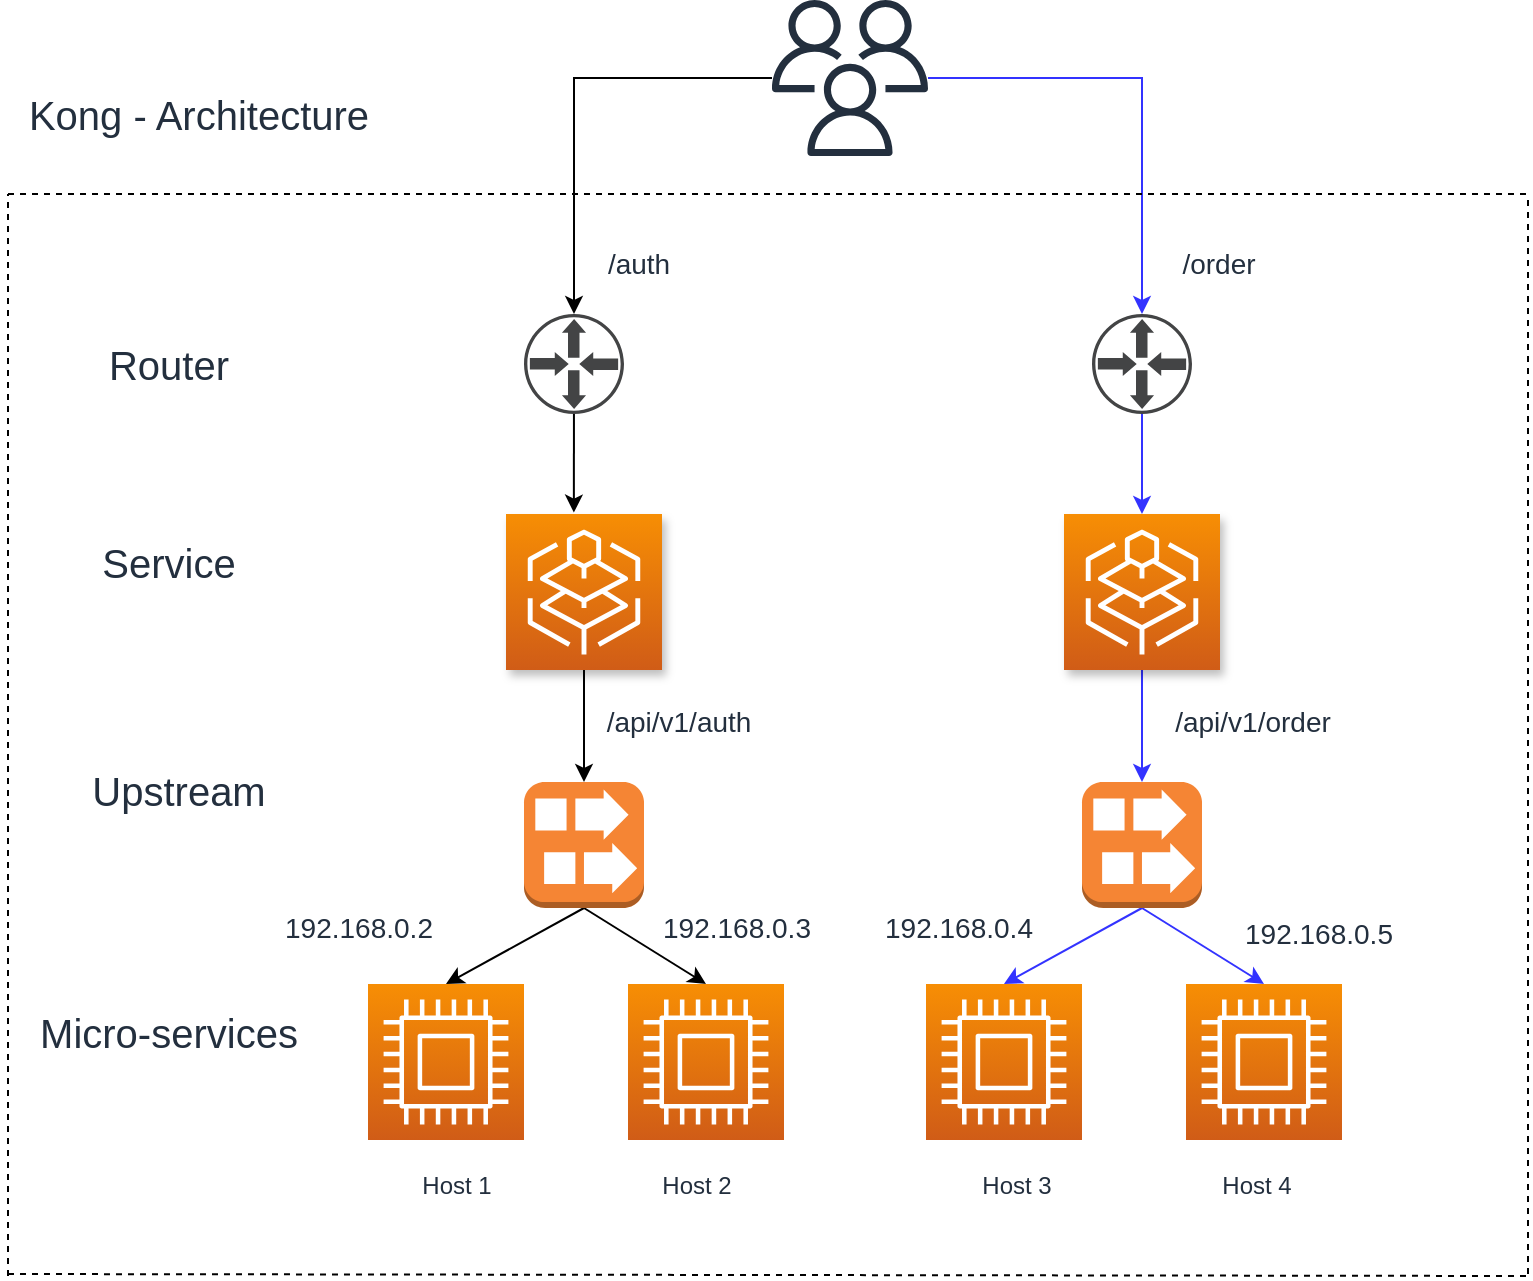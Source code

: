 <mxfile version="14.2.7" type="device"><diagram id="Ht1M8jgEwFfnCIfOTk4-" name="Page-1"><mxGraphModel dx="1046" dy="604" grid="1" gridSize="10" guides="1" tooltips="1" connect="1" arrows="1" fold="1" page="1" pageScale="1" pageWidth="1169" pageHeight="827" math="0" shadow="0"><root><mxCell id="0"/><mxCell id="1" parent="0"/><mxCell id="B0oDQeTkXaHU9CqntieP-1" style="edgeStyle=orthogonalEdgeStyle;rounded=0;orthogonalLoop=1;jettySize=auto;html=1;exitX=0.25;exitY=0;exitDx=0;exitDy=0;" edge="1" parent="1" source="-QjtrjUzRDEMRZ5MF8oH-9"><mxGeometry relative="1" as="geometry"><mxPoint x="204.5" y="306.5" as="targetPoint"/></mxGeometry></mxCell><mxCell id="B0oDQeTkXaHU9CqntieP-7" value="" style="points=[[0,0,0],[0.25,0,0],[0.5,0,0],[0.75,0,0],[1,0,0],[0,1,0],[0.25,1,0],[0.5,1,0],[0.75,1,0],[1,1,0],[0,0.25,0],[0,0.5,0],[0,0.75,0],[1,0.25,0],[1,0.5,0],[1,0.75,0]];outlineConnect=0;fontColor=#232F3E;gradientColor=#F78E04;gradientDirection=north;fillColor=#D05C17;strokeColor=#ffffff;dashed=0;verticalLabelPosition=bottom;verticalAlign=top;align=center;html=1;fontSize=12;fontStyle=0;aspect=fixed;shape=mxgraph.aws4.resourceIcon;resIcon=mxgraph.aws4.compute;" vertex="1" parent="1"><mxGeometry x="539" y="535" width="78" height="78" as="geometry"/></mxCell><mxCell id="B0oDQeTkXaHU9CqntieP-27" style="edgeStyle=orthogonalEdgeStyle;rounded=0;orthogonalLoop=1;jettySize=auto;html=1;fontFamily=Helvetica;fontSize=15;fontColor=#232F3E;" edge="1" parent="1" source="B0oDQeTkXaHU9CqntieP-8" target="B0oDQeTkXaHU9CqntieP-13"><mxGeometry relative="1" as="geometry"/></mxCell><mxCell id="B0oDQeTkXaHU9CqntieP-28" style="edgeStyle=orthogonalEdgeStyle;rounded=0;orthogonalLoop=1;jettySize=auto;html=1;fontFamily=Helvetica;fontSize=15;fontColor=#232F3E;strokeColor=#3333FF;" edge="1" parent="1" source="B0oDQeTkXaHU9CqntieP-8" target="B0oDQeTkXaHU9CqntieP-14"><mxGeometry relative="1" as="geometry"/></mxCell><mxCell id="B0oDQeTkXaHU9CqntieP-8" value="" style="outlineConnect=0;fontColor=#232F3E;gradientColor=none;fillColor=#232F3E;strokeColor=none;dashed=0;verticalLabelPosition=bottom;verticalAlign=top;align=center;html=1;fontSize=12;fontStyle=0;aspect=fixed;pointerEvents=1;shape=mxgraph.aws4.users;" vertex="1" parent="1"><mxGeometry x="462" y="43" width="78" height="78" as="geometry"/></mxCell><mxCell id="B0oDQeTkXaHU9CqntieP-12" value="Host 3" style="text;html=1;resizable=0;autosize=1;align=center;verticalAlign=middle;points=[];fillColor=none;strokeColor=none;rounded=0;dashed=0;fontFamily=Helvetica;fontColor=#232F3E;" vertex="1" parent="1"><mxGeometry x="559" y="625.5" width="50" height="20" as="geometry"/></mxCell><mxCell id="B0oDQeTkXaHU9CqntieP-53" style="edgeStyle=none;rounded=0;orthogonalLoop=1;jettySize=auto;html=1;entryX=0.435;entryY=-0.009;entryDx=0;entryDy=0;entryPerimeter=0;fontFamily=Helvetica;fontSize=15;fontColor=#232F3E;" edge="1" parent="1" source="B0oDQeTkXaHU9CqntieP-13" target="B0oDQeTkXaHU9CqntieP-50"><mxGeometry relative="1" as="geometry"/></mxCell><mxCell id="B0oDQeTkXaHU9CqntieP-13" value="" style="pointerEvents=1;shadow=0;dashed=0;html=1;strokeColor=none;fillColor=#434445;aspect=fixed;labelPosition=center;verticalLabelPosition=bottom;verticalAlign=top;align=center;outlineConnect=0;shape=mxgraph.vvd.physical_upstream_router;fontFamily=Helvetica;fontColor=#232F3E;" vertex="1" parent="1"><mxGeometry x="338" y="200" width="50" height="50" as="geometry"/></mxCell><mxCell id="B0oDQeTkXaHU9CqntieP-34" value="" style="edgeStyle=none;rounded=0;orthogonalLoop=1;jettySize=auto;html=1;strokeColor=#3333FF;fontFamily=Helvetica;fontSize=15;fontColor=#232F3E;" edge="1" parent="1" source="B0oDQeTkXaHU9CqntieP-14" target="B0oDQeTkXaHU9CqntieP-22"><mxGeometry relative="1" as="geometry"/></mxCell><mxCell id="B0oDQeTkXaHU9CqntieP-14" value="" style="pointerEvents=1;shadow=0;dashed=0;html=1;strokeColor=none;fillColor=#434445;aspect=fixed;labelPosition=center;verticalLabelPosition=bottom;verticalAlign=top;align=center;outlineConnect=0;shape=mxgraph.vvd.physical_upstream_router;fontFamily=Helvetica;fontColor=#232F3E;" vertex="1" parent="1"><mxGeometry x="622" y="200" width="50" height="50" as="geometry"/></mxCell><mxCell id="B0oDQeTkXaHU9CqntieP-15" value="" style="points=[[0,0,0],[0.25,0,0],[0.5,0,0],[0.75,0,0],[1,0,0],[0,1,0],[0.25,1,0],[0.5,1,0],[0.75,1,0],[1,1,0],[0,0.25,0],[0,0.5,0],[0,0.75,0],[1,0.25,0],[1,0.5,0],[1,0.75,0]];outlineConnect=0;fontColor=#232F3E;gradientColor=#F78E04;gradientDirection=north;fillColor=#D05C17;strokeColor=#ffffff;dashed=0;verticalLabelPosition=bottom;verticalAlign=top;align=center;html=1;fontSize=12;fontStyle=0;aspect=fixed;shape=mxgraph.aws4.resourceIcon;resIcon=mxgraph.aws4.compute;" vertex="1" parent="1"><mxGeometry x="669" y="535" width="78" height="78" as="geometry"/></mxCell><mxCell id="B0oDQeTkXaHU9CqntieP-16" value="Host 4" style="text;html=1;resizable=0;autosize=1;align=center;verticalAlign=middle;points=[];fillColor=none;strokeColor=none;rounded=0;dashed=0;fontFamily=Helvetica;fontColor=#232F3E;" vertex="1" parent="1"><mxGeometry x="679" y="625.5" width="50" height="20" as="geometry"/></mxCell><mxCell id="B0oDQeTkXaHU9CqntieP-30" style="edgeStyle=none;rounded=0;orthogonalLoop=1;jettySize=auto;html=1;exitX=0.5;exitY=1;exitDx=0;exitDy=0;exitPerimeter=0;entryX=0.5;entryY=0;entryDx=0;entryDy=0;entryPerimeter=0;strokeColor=#3333FF;fontFamily=Helvetica;fontSize=15;fontColor=#232F3E;" edge="1" parent="1" source="B0oDQeTkXaHU9CqntieP-18" target="B0oDQeTkXaHU9CqntieP-7"><mxGeometry relative="1" as="geometry"/></mxCell><mxCell id="B0oDQeTkXaHU9CqntieP-32" style="edgeStyle=none;rounded=0;orthogonalLoop=1;jettySize=auto;html=1;exitX=0.5;exitY=1;exitDx=0;exitDy=0;exitPerimeter=0;entryX=0.5;entryY=0;entryDx=0;entryDy=0;entryPerimeter=0;strokeColor=#3333FF;fontFamily=Helvetica;fontSize=15;fontColor=#232F3E;" edge="1" parent="1" source="B0oDQeTkXaHU9CqntieP-18" target="B0oDQeTkXaHU9CqntieP-15"><mxGeometry relative="1" as="geometry"/></mxCell><mxCell id="B0oDQeTkXaHU9CqntieP-18" value="" style="outlineConnect=0;dashed=0;verticalLabelPosition=bottom;verticalAlign=top;align=center;html=1;shape=mxgraph.aws3.kinesis_streams;fillColor=#F58534;gradientColor=none;strokeColor=#ffffff;fontFamily=Helvetica;fontColor=#232F3E;" vertex="1" parent="1"><mxGeometry x="617" y="434" width="60" height="63" as="geometry"/></mxCell><mxCell id="B0oDQeTkXaHU9CqntieP-33" style="edgeStyle=none;rounded=0;orthogonalLoop=1;jettySize=auto;html=1;exitX=0.5;exitY=1;exitDx=0;exitDy=0;exitPerimeter=0;entryX=0.5;entryY=0;entryDx=0;entryDy=0;entryPerimeter=0;strokeColor=#3333FF;fontFamily=Helvetica;fontSize=15;fontColor=#232F3E;" edge="1" parent="1" source="B0oDQeTkXaHU9CqntieP-22" target="B0oDQeTkXaHU9CqntieP-18"><mxGeometry relative="1" as="geometry"/></mxCell><mxCell id="B0oDQeTkXaHU9CqntieP-22" value="" style="points=[[0,0,0],[0.25,0,0],[0.5,0,0],[0.75,0,0],[1,0,0],[0,1,0],[0.25,1,0],[0.5,1,0],[0.75,1,0],[1,1,0],[0,0.25,0],[0,0.5,0],[0,0.75,0],[1,0.25,0],[1,0.5,0],[1,0.75,0]];outlineConnect=0;fontColor=#232F3E;gradientColor=#F78E04;gradientDirection=north;fillColor=#D05C17;strokeColor=#ffffff;dashed=0;verticalLabelPosition=bottom;verticalAlign=top;align=center;html=1;fontSize=12;fontStyle=0;aspect=fixed;shape=mxgraph.aws4.resourceIcon;resIcon=mxgraph.aws4.elemental_mediatailor;shadow=1;" vertex="1" parent="1"><mxGeometry x="608" y="300" width="78" height="78" as="geometry"/></mxCell><mxCell id="B0oDQeTkXaHU9CqntieP-23" value="Router" style="text;html=1;resizable=0;autosize=1;align=center;verticalAlign=middle;points=[];fillColor=none;strokeColor=none;rounded=0;shadow=1;dashed=0;fontFamily=Helvetica;fontColor=#232F3E;fontSize=20;" vertex="1" parent="1"><mxGeometry x="120" y="210" width="80" height="30" as="geometry"/></mxCell><mxCell id="B0oDQeTkXaHU9CqntieP-24" value="Service" style="text;html=1;resizable=0;autosize=1;align=center;verticalAlign=middle;points=[];fillColor=none;strokeColor=none;rounded=0;shadow=1;dashed=0;fontFamily=Helvetica;fontColor=#232F3E;fontSize=20;" vertex="1" parent="1"><mxGeometry x="120" y="309" width="80" height="30" as="geometry"/></mxCell><mxCell id="B0oDQeTkXaHU9CqntieP-25" value="Upstream" style="text;html=1;resizable=0;autosize=1;align=center;verticalAlign=middle;points=[];fillColor=none;strokeColor=none;rounded=0;shadow=1;dashed=0;fontFamily=Helvetica;fontColor=#232F3E;fontSize=20;" vertex="1" parent="1"><mxGeometry x="115" y="423" width="100" height="30" as="geometry"/></mxCell><mxCell id="B0oDQeTkXaHU9CqntieP-26" value="Micro-services" style="text;html=1;resizable=0;autosize=1;align=center;verticalAlign=middle;points=[];fillColor=none;strokeColor=none;rounded=0;shadow=1;dashed=0;fontFamily=Helvetica;fontColor=#232F3E;fontSize=20;" vertex="1" parent="1"><mxGeometry x="90" y="544" width="140" height="30" as="geometry"/></mxCell><mxCell id="B0oDQeTkXaHU9CqntieP-44" value="" style="points=[[0,0,0],[0.25,0,0],[0.5,0,0],[0.75,0,0],[1,0,0],[0,1,0],[0.25,1,0],[0.5,1,0],[0.75,1,0],[1,1,0],[0,0.25,0],[0,0.5,0],[0,0.75,0],[1,0.25,0],[1,0.5,0],[1,0.75,0]];outlineConnect=0;fontColor=#232F3E;gradientColor=#F78E04;gradientDirection=north;fillColor=#D05C17;strokeColor=#ffffff;dashed=0;verticalLabelPosition=bottom;verticalAlign=top;align=center;html=1;fontSize=12;fontStyle=0;aspect=fixed;shape=mxgraph.aws4.resourceIcon;resIcon=mxgraph.aws4.compute;" vertex="1" parent="1"><mxGeometry x="260" y="535" width="78" height="78" as="geometry"/></mxCell><mxCell id="B0oDQeTkXaHU9CqntieP-45" value="" style="points=[[0,0,0],[0.25,0,0],[0.5,0,0],[0.75,0,0],[1,0,0],[0,1,0],[0.25,1,0],[0.5,1,0],[0.75,1,0],[1,1,0],[0,0.25,0],[0,0.5,0],[0,0.75,0],[1,0.25,0],[1,0.5,0],[1,0.75,0]];outlineConnect=0;fontColor=#232F3E;gradientColor=#F78E04;gradientDirection=north;fillColor=#D05C17;strokeColor=#ffffff;dashed=0;verticalLabelPosition=bottom;verticalAlign=top;align=center;html=1;fontSize=12;fontStyle=0;aspect=fixed;shape=mxgraph.aws4.resourceIcon;resIcon=mxgraph.aws4.compute;" vertex="1" parent="1"><mxGeometry x="390" y="535" width="78" height="78" as="geometry"/></mxCell><mxCell id="B0oDQeTkXaHU9CqntieP-46" style="edgeStyle=none;rounded=0;orthogonalLoop=1;jettySize=auto;html=1;exitX=0.5;exitY=1;exitDx=0;exitDy=0;exitPerimeter=0;entryX=0.5;entryY=0;entryDx=0;entryDy=0;entryPerimeter=0;fontFamily=Helvetica;fontSize=15;fontColor=#232F3E;" edge="1" parent="1" source="B0oDQeTkXaHU9CqntieP-48" target="B0oDQeTkXaHU9CqntieP-44"><mxGeometry relative="1" as="geometry"/></mxCell><mxCell id="B0oDQeTkXaHU9CqntieP-47" style="edgeStyle=none;rounded=0;orthogonalLoop=1;jettySize=auto;html=1;exitX=0.5;exitY=1;exitDx=0;exitDy=0;exitPerimeter=0;entryX=0.5;entryY=0;entryDx=0;entryDy=0;entryPerimeter=0;fontFamily=Helvetica;fontSize=15;fontColor=#232F3E;" edge="1" parent="1" source="B0oDQeTkXaHU9CqntieP-48" target="B0oDQeTkXaHU9CqntieP-45"><mxGeometry relative="1" as="geometry"/></mxCell><mxCell id="B0oDQeTkXaHU9CqntieP-48" value="" style="outlineConnect=0;dashed=0;verticalLabelPosition=bottom;verticalAlign=top;align=center;html=1;shape=mxgraph.aws3.kinesis_streams;fillColor=#F58534;gradientColor=none;strokeColor=#ffffff;fontFamily=Helvetica;fontColor=#232F3E;" vertex="1" parent="1"><mxGeometry x="338" y="434" width="60" height="63" as="geometry"/></mxCell><mxCell id="B0oDQeTkXaHU9CqntieP-49" style="edgeStyle=none;rounded=0;orthogonalLoop=1;jettySize=auto;html=1;exitX=0.5;exitY=1;exitDx=0;exitDy=0;exitPerimeter=0;entryX=0.5;entryY=0;entryDx=0;entryDy=0;entryPerimeter=0;fontFamily=Helvetica;fontSize=15;fontColor=#232F3E;" edge="1" parent="1" source="B0oDQeTkXaHU9CqntieP-50" target="B0oDQeTkXaHU9CqntieP-48"><mxGeometry relative="1" as="geometry"/></mxCell><mxCell id="B0oDQeTkXaHU9CqntieP-50" value="" style="points=[[0,0,0],[0.25,0,0],[0.5,0,0],[0.75,0,0],[1,0,0],[0,1,0],[0.25,1,0],[0.5,1,0],[0.75,1,0],[1,1,0],[0,0.25,0],[0,0.5,0],[0,0.75,0],[1,0.25,0],[1,0.5,0],[1,0.75,0]];outlineConnect=0;fontColor=#232F3E;gradientColor=#F78E04;gradientDirection=north;fillColor=#D05C17;strokeColor=#ffffff;dashed=0;verticalLabelPosition=bottom;verticalAlign=top;align=center;html=1;fontSize=12;fontStyle=0;aspect=fixed;shape=mxgraph.aws4.resourceIcon;resIcon=mxgraph.aws4.elemental_mediatailor;shadow=1;" vertex="1" parent="1"><mxGeometry x="329" y="300" width="78" height="78" as="geometry"/></mxCell><mxCell id="B0oDQeTkXaHU9CqntieP-51" value="Host 1" style="text;html=1;resizable=0;autosize=1;align=center;verticalAlign=middle;points=[];fillColor=none;strokeColor=none;rounded=0;dashed=0;fontFamily=Helvetica;fontColor=#232F3E;" vertex="1" parent="1"><mxGeometry x="279" y="625.5" width="50" height="20" as="geometry"/></mxCell><mxCell id="B0oDQeTkXaHU9CqntieP-52" value="Host 2" style="text;html=1;resizable=0;autosize=1;align=center;verticalAlign=middle;points=[];fillColor=none;strokeColor=none;rounded=0;dashed=0;fontFamily=Helvetica;fontColor=#232F3E;" vertex="1" parent="1"><mxGeometry x="399" y="625.5" width="50" height="20" as="geometry"/></mxCell><mxCell id="B0oDQeTkXaHU9CqntieP-54" value="" style="endArrow=none;dashed=1;html=1;strokeColor=#000000;fontFamily=Helvetica;fontSize=15;fontColor=#232F3E;" edge="1" parent="1"><mxGeometry width="50" height="50" relative="1" as="geometry"><mxPoint x="80" y="140" as="sourcePoint"/><mxPoint x="840" y="140" as="targetPoint"/></mxGeometry></mxCell><mxCell id="B0oDQeTkXaHU9CqntieP-55" value="" style="endArrow=none;dashed=1;html=1;strokeColor=#000000;fontFamily=Helvetica;fontSize=15;fontColor=#232F3E;" edge="1" parent="1"><mxGeometry width="50" height="50" relative="1" as="geometry"><mxPoint x="840" y="680" as="sourcePoint"/><mxPoint x="840" y="140" as="targetPoint"/></mxGeometry></mxCell><mxCell id="B0oDQeTkXaHU9CqntieP-56" value="" style="endArrow=none;dashed=1;html=1;strokeColor=#000000;fontFamily=Helvetica;fontSize=15;fontColor=#232F3E;" edge="1" parent="1"><mxGeometry width="50" height="50" relative="1" as="geometry"><mxPoint x="80" y="681" as="sourcePoint"/><mxPoint x="80" y="140" as="targetPoint"/></mxGeometry></mxCell><mxCell id="B0oDQeTkXaHU9CqntieP-57" value="" style="endArrow=none;dashed=1;html=1;strokeColor=#000000;fontFamily=Helvetica;fontSize=15;fontColor=#232F3E;" edge="1" parent="1"><mxGeometry width="50" height="50" relative="1" as="geometry"><mxPoint x="80" y="680" as="sourcePoint"/><mxPoint x="840" y="681" as="targetPoint"/></mxGeometry></mxCell><mxCell id="B0oDQeTkXaHU9CqntieP-58" value="Kong - Architecture" style="text;html=1;resizable=0;autosize=1;align=center;verticalAlign=middle;points=[];fillColor=none;strokeColor=none;rounded=0;shadow=1;dashed=0;fontFamily=Helvetica;fontSize=20;fontColor=#232F3E;" vertex="1" parent="1"><mxGeometry x="80" y="85" width="190" height="30" as="geometry"/></mxCell><mxCell id="B0oDQeTkXaHU9CqntieP-59" value="/auth" style="text;html=1;resizable=0;autosize=1;align=center;verticalAlign=middle;points=[];fillColor=none;strokeColor=none;rounded=0;shadow=1;dashed=0;fontFamily=Helvetica;fontSize=14;fontColor=#232F3E;" vertex="1" parent="1"><mxGeometry x="370" y="165" width="50" height="20" as="geometry"/></mxCell><mxCell id="B0oDQeTkXaHU9CqntieP-60" value="/order" style="text;html=1;resizable=0;autosize=1;align=center;verticalAlign=middle;points=[];fillColor=none;strokeColor=none;rounded=0;shadow=1;dashed=0;fontFamily=Helvetica;fontSize=14;fontColor=#232F3E;" vertex="1" parent="1"><mxGeometry x="660" y="165" width="50" height="20" as="geometry"/></mxCell><mxCell id="B0oDQeTkXaHU9CqntieP-61" value="/api/v1/auth" style="text;html=1;resizable=0;autosize=1;align=center;verticalAlign=middle;points=[];fillColor=none;strokeColor=none;rounded=0;shadow=1;dashed=0;fontFamily=Helvetica;fontSize=14;fontColor=#232F3E;" vertex="1" parent="1"><mxGeometry x="370" y="393.5" width="90" height="20" as="geometry"/></mxCell><mxCell id="B0oDQeTkXaHU9CqntieP-62" value="/api/v1/order" style="text;html=1;resizable=0;autosize=1;align=center;verticalAlign=middle;points=[];fillColor=none;strokeColor=none;rounded=0;shadow=1;dashed=0;fontFamily=Helvetica;fontSize=14;fontColor=#232F3E;" vertex="1" parent="1"><mxGeometry x="657" y="393.5" width="90" height="20" as="geometry"/></mxCell><mxCell id="B0oDQeTkXaHU9CqntieP-63" value="192.168.0.2" style="text;html=1;resizable=0;autosize=1;align=center;verticalAlign=middle;points=[];fillColor=none;strokeColor=none;rounded=0;shadow=1;dashed=0;fontFamily=Helvetica;fontSize=14;fontColor=#232F3E;" vertex="1" parent="1"><mxGeometry x="210" y="497" width="90" height="20" as="geometry"/></mxCell><mxCell id="B0oDQeTkXaHU9CqntieP-64" value="192.168.0.3" style="text;html=1;resizable=0;autosize=1;align=center;verticalAlign=middle;points=[];fillColor=none;strokeColor=none;rounded=0;shadow=1;dashed=0;fontFamily=Helvetica;fontSize=14;fontColor=#232F3E;" vertex="1" parent="1"><mxGeometry x="399" y="497" width="90" height="20" as="geometry"/></mxCell><mxCell id="B0oDQeTkXaHU9CqntieP-65" value="192.168.0.4" style="text;html=1;resizable=0;autosize=1;align=center;verticalAlign=middle;points=[];fillColor=none;strokeColor=none;rounded=0;shadow=1;dashed=0;fontFamily=Helvetica;fontSize=14;fontColor=#232F3E;" vertex="1" parent="1"><mxGeometry x="510" y="497" width="90" height="20" as="geometry"/></mxCell><mxCell id="B0oDQeTkXaHU9CqntieP-66" value="192.168.0.5" style="text;html=1;resizable=0;autosize=1;align=center;verticalAlign=middle;points=[];fillColor=none;strokeColor=none;rounded=0;shadow=1;dashed=0;fontFamily=Helvetica;fontSize=14;fontColor=#232F3E;" vertex="1" parent="1"><mxGeometry x="690" y="500" width="90" height="20" as="geometry"/></mxCell></root></mxGraphModel></diagram></mxfile>